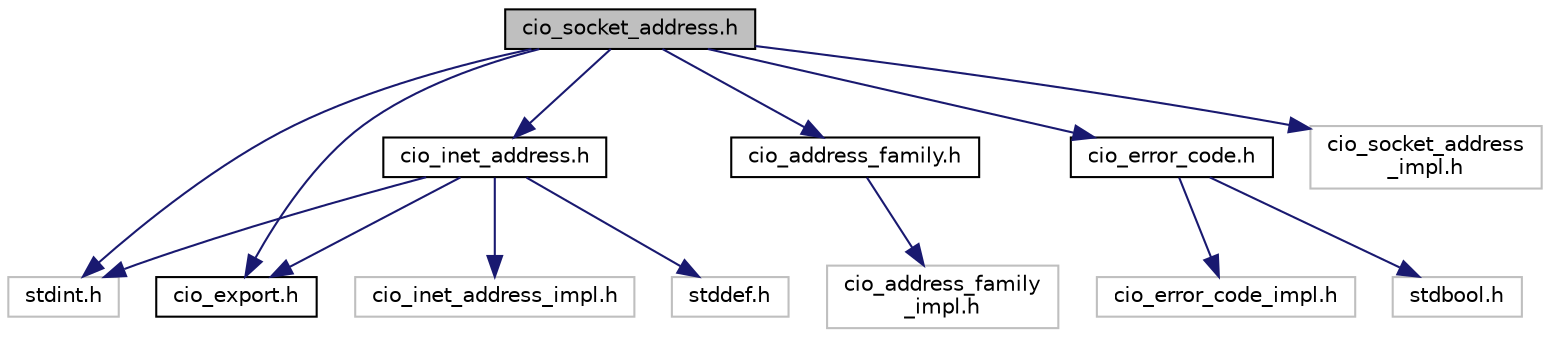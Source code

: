 digraph "cio_socket_address.h"
{
  edge [fontname="Helvetica",fontsize="10",labelfontname="Helvetica",labelfontsize="10"];
  node [fontname="Helvetica",fontsize="10",shape=record];
  Node0 [label="cio_socket_address.h",height=0.2,width=0.4,color="black", fillcolor="grey75", style="filled", fontcolor="black"];
  Node0 -> Node1 [color="midnightblue",fontsize="10",style="solid",fontname="Helvetica"];
  Node1 [label="stdint.h",height=0.2,width=0.4,color="grey75", fillcolor="white", style="filled"];
  Node0 -> Node2 [color="midnightblue",fontsize="10",style="solid",fontname="Helvetica"];
  Node2 [label="cio_address_family.h",height=0.2,width=0.4,color="black", fillcolor="white", style="filled",URL="$cio__address__family_8h.html"];
  Node2 -> Node3 [color="midnightblue",fontsize="10",style="solid",fontname="Helvetica"];
  Node3 [label="cio_address_family\l_impl.h",height=0.2,width=0.4,color="grey75", fillcolor="white", style="filled"];
  Node0 -> Node4 [color="midnightblue",fontsize="10",style="solid",fontname="Helvetica"];
  Node4 [label="cio_error_code.h",height=0.2,width=0.4,color="black", fillcolor="white", style="filled",URL="$cio__error__code_8h.html",tooltip="This file contains the declaration of the enumeration for all error codes. "];
  Node4 -> Node5 [color="midnightblue",fontsize="10",style="solid",fontname="Helvetica"];
  Node5 [label="stdbool.h",height=0.2,width=0.4,color="grey75", fillcolor="white", style="filled"];
  Node4 -> Node6 [color="midnightblue",fontsize="10",style="solid",fontname="Helvetica"];
  Node6 [label="cio_error_code_impl.h",height=0.2,width=0.4,color="grey75", fillcolor="white", style="filled"];
  Node0 -> Node7 [color="midnightblue",fontsize="10",style="solid",fontname="Helvetica"];
  Node7 [label="cio_export.h",height=0.2,width=0.4,color="black", fillcolor="white", style="filled",URL="$cio__export_8h.html"];
  Node0 -> Node8 [color="midnightblue",fontsize="10",style="solid",fontname="Helvetica"];
  Node8 [label="cio_inet_address.h",height=0.2,width=0.4,color="black", fillcolor="white", style="filled",URL="$cio__inet__address_8h.html",tooltip="Representation of an Internet Protocol (IP) address. "];
  Node8 -> Node9 [color="midnightblue",fontsize="10",style="solid",fontname="Helvetica"];
  Node9 [label="stddef.h",height=0.2,width=0.4,color="grey75", fillcolor="white", style="filled"];
  Node8 -> Node1 [color="midnightblue",fontsize="10",style="solid",fontname="Helvetica"];
  Node8 -> Node7 [color="midnightblue",fontsize="10",style="solid",fontname="Helvetica"];
  Node8 -> Node10 [color="midnightblue",fontsize="10",style="solid",fontname="Helvetica"];
  Node10 [label="cio_inet_address_impl.h",height=0.2,width=0.4,color="grey75", fillcolor="white", style="filled"];
  Node0 -> Node11 [color="midnightblue",fontsize="10",style="solid",fontname="Helvetica"];
  Node11 [label="cio_socket_address\l_impl.h",height=0.2,width=0.4,color="grey75", fillcolor="white", style="filled"];
}
